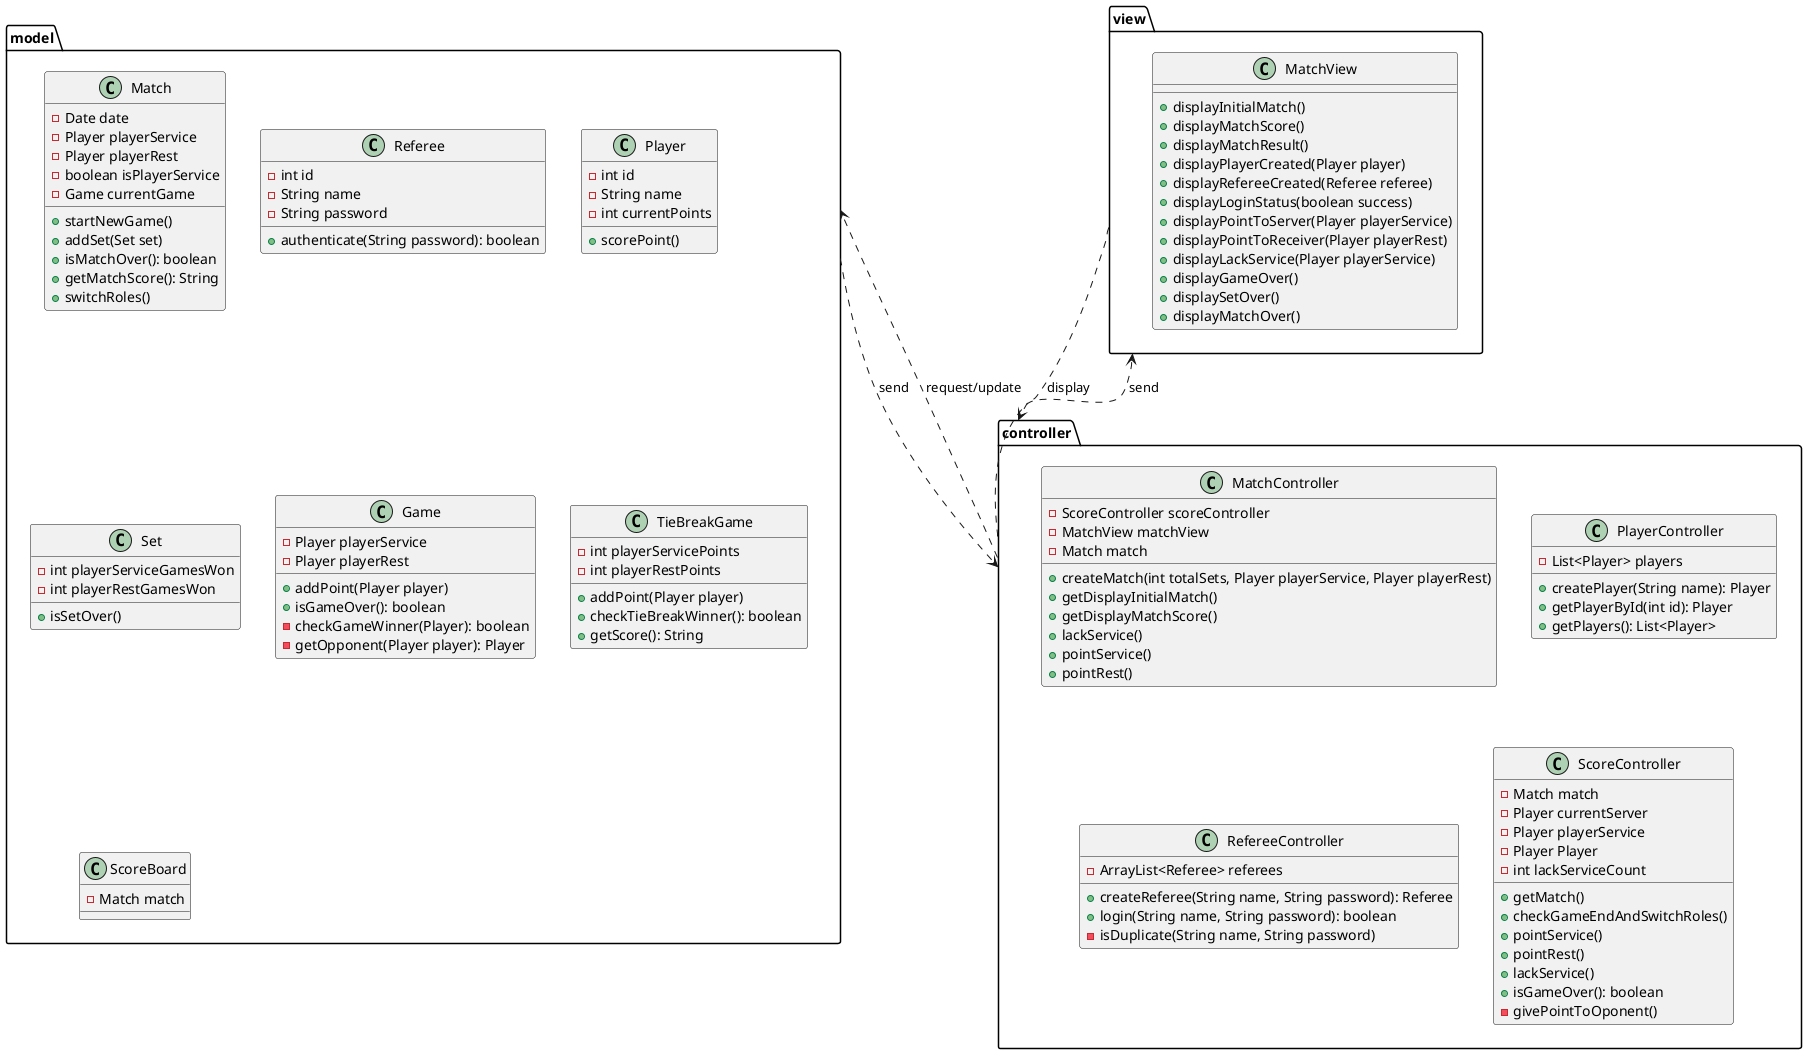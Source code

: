 @startuml
package "model" {

    class Match {
    - Date date
    - Player playerService
    - Player playerRest
    - boolean isPlayerService
    - Game currentGame

    + startNewGame()
    + addSet(Set set)
    + isMatchOver(): boolean
    + getMatchScore(): String
    + switchRoles()
    }

    class Referee {
    - int id
    - String name
    - String password

    + authenticate(String password): boolean
    }

    class Player {
    - int id
    - String name
    - int currentPoints

    + scorePoint()
    }

    class Set {
    - int playerServiceGamesWon
    - int playerRestGamesWon

    + isSetOver()
    }

    class Game {
    - Player playerService
    - Player playerRest

    + addPoint(Player player)
    + isGameOver(): boolean
    - checkGameWinner(Player): boolean
    - getOpponent(Player player): Player
    }

    class TieBreakGame {
    - int playerServicePoints
    - int playerRestPoints

    + addPoint(Player player)
    + checkTieBreakWinner(): boolean
    + getScore(): String
    }

    class ScoreBoard {
    - Match match
    }
}

package "view" {
    class MatchView {

    + displayInitialMatch()
    + displayMatchScore()
    + displayMatchResult()
    + displayPlayerCreated(Player player)
    + displayRefereeCreated(Referee referee)
    + displayLoginStatus(boolean success)
    + displayPointToServer(Player playerService)
    + displayPointToReceiver(Player playerRest)
    + displayLackService(Player playerService)
    + displayGameOver()
    + displaySetOver()
    + displayMatchOver()
    }
}

package "controller" {
    class MatchController {
    - ScoreController scoreController
    - MatchView matchView
    - Match match

    + createMatch(int totalSets, Player playerService, Player playerRest)
    + getDisplayInitialMatch()
    + getDisplayMatchScore()
    + lackService()
    + pointService()
    + pointRest()
    }

    class PlayerController {
    - List<Player> players

    + createPlayer(String name): Player
    + getPlayerById(int id): Player
    + getPlayers(): List<Player>
    }

    class RefereeController {
    - ArrayList<Referee> referees

    + createReferee(String name, String password): Referee
    + login(String name, String password): boolean
    - isDuplicate(String name, String password)
    }

    class ScoreController {
    - Match match
    - Player currentServer
    - Player playerService
    - Player Player
    - int lackServiceCount

    + getMatch()
    + checkGameEndAndSwitchRoles()
    + pointService()
    + pointRest()
    + lackService()
    + isGameOver(): boolean
    - givePointToOponent()

    }
}

"controller" ..> "model" : request/update
"controller" ..> "view" : send
"view" ..> "controller" : display
"model" ..> "controller" : send


@enduml
